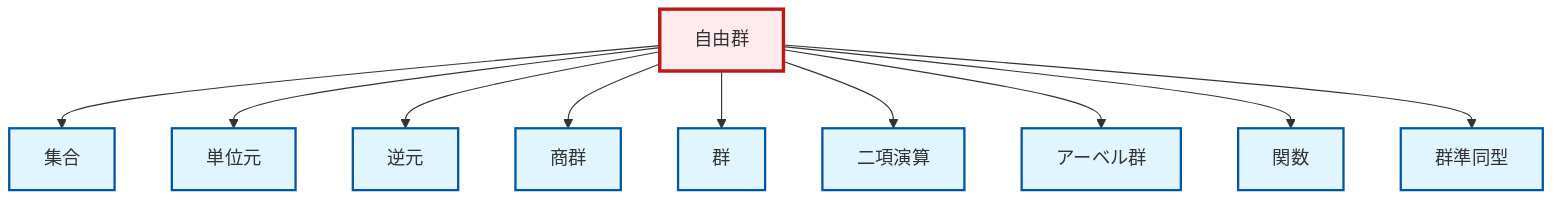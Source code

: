 graph TD
    classDef definition fill:#e1f5fe,stroke:#01579b,stroke-width:2px
    classDef theorem fill:#f3e5f5,stroke:#4a148c,stroke-width:2px
    classDef axiom fill:#fff3e0,stroke:#e65100,stroke-width:2px
    classDef example fill:#e8f5e9,stroke:#1b5e20,stroke-width:2px
    classDef current fill:#ffebee,stroke:#b71c1c,stroke-width:3px
    def-group["群"]:::definition
    def-binary-operation["二項演算"]:::definition
    def-quotient-group["商群"]:::definition
    def-inverse-element["逆元"]:::definition
    def-homomorphism["群準同型"]:::definition
    def-abelian-group["アーベル群"]:::definition
    def-set["集合"]:::definition
    def-free-group["自由群"]:::definition
    def-function["関数"]:::definition
    def-identity-element["単位元"]:::definition
    def-free-group --> def-set
    def-free-group --> def-identity-element
    def-free-group --> def-inverse-element
    def-free-group --> def-quotient-group
    def-free-group --> def-group
    def-free-group --> def-binary-operation
    def-free-group --> def-abelian-group
    def-free-group --> def-function
    def-free-group --> def-homomorphism
    class def-free-group current